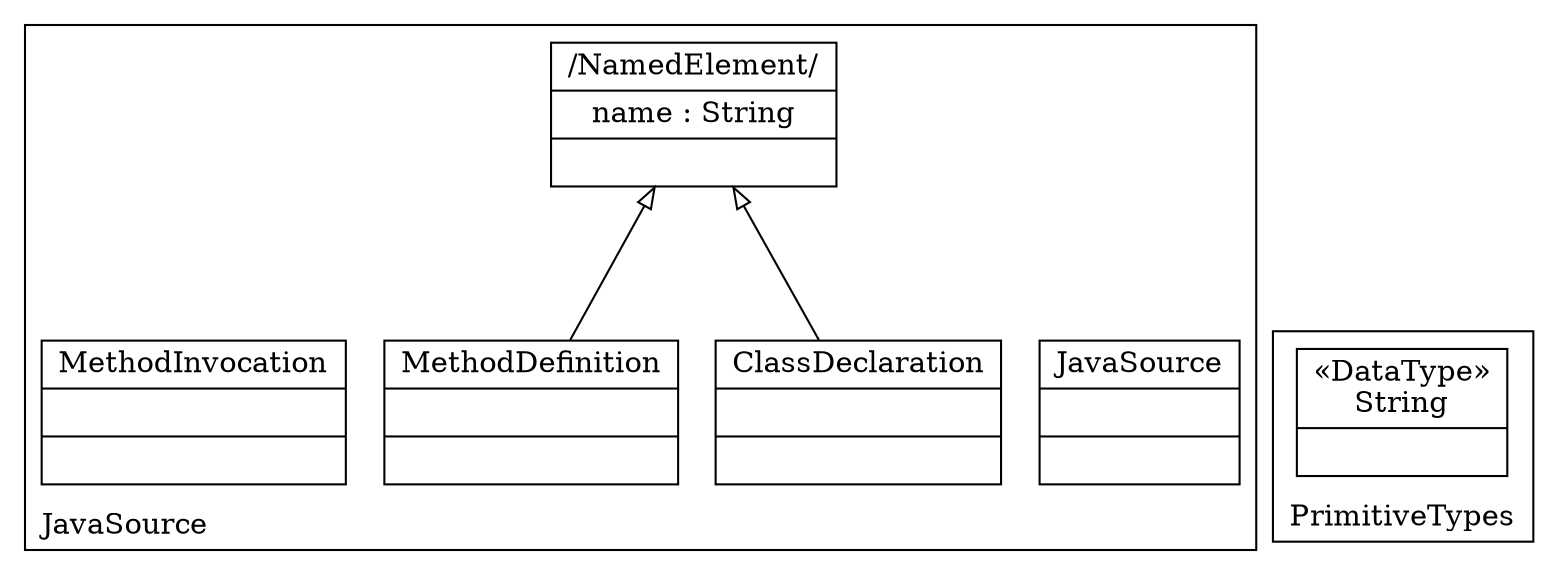 digraph "KM3 Model in DOT" {
graph[rankdir=BT,labeljust=l,labelloc=t,nodeSep=0.75,compound=true];
 subgraph "cluster_JavaSource"{
labelloc=t
color=black
label=JavaSource
 node[shape=record];
JavaSource[label="{JavaSource| | }"]
;
 node[shape=record];
NamedElement[label="{/NamedElement/|name : String| }"]
;
 node[shape=record];
ClassDeclaration[label="{ClassDeclaration| | }"]
 ClassDeclaration->NamedElement[arrowhead=onormal,group=NamedElement,minlen=2,constraint=true,]
;
 node[shape=record];
MethodDefinition[label="{MethodDefinition| | }"]
 MethodDefinition->NamedElement[arrowhead=onormal,group=NamedElement,minlen=2,constraint=true,]
;
 node[shape=record];
MethodInvocation[label="{MethodInvocation| | }"]
;

} subgraph "cluster_PrimitiveTypes"{
labelloc=t
color=black
label=PrimitiveTypes
 node[shape=record];
String[label="{&#171;DataType&#187;\nString|}"]
;

}
}